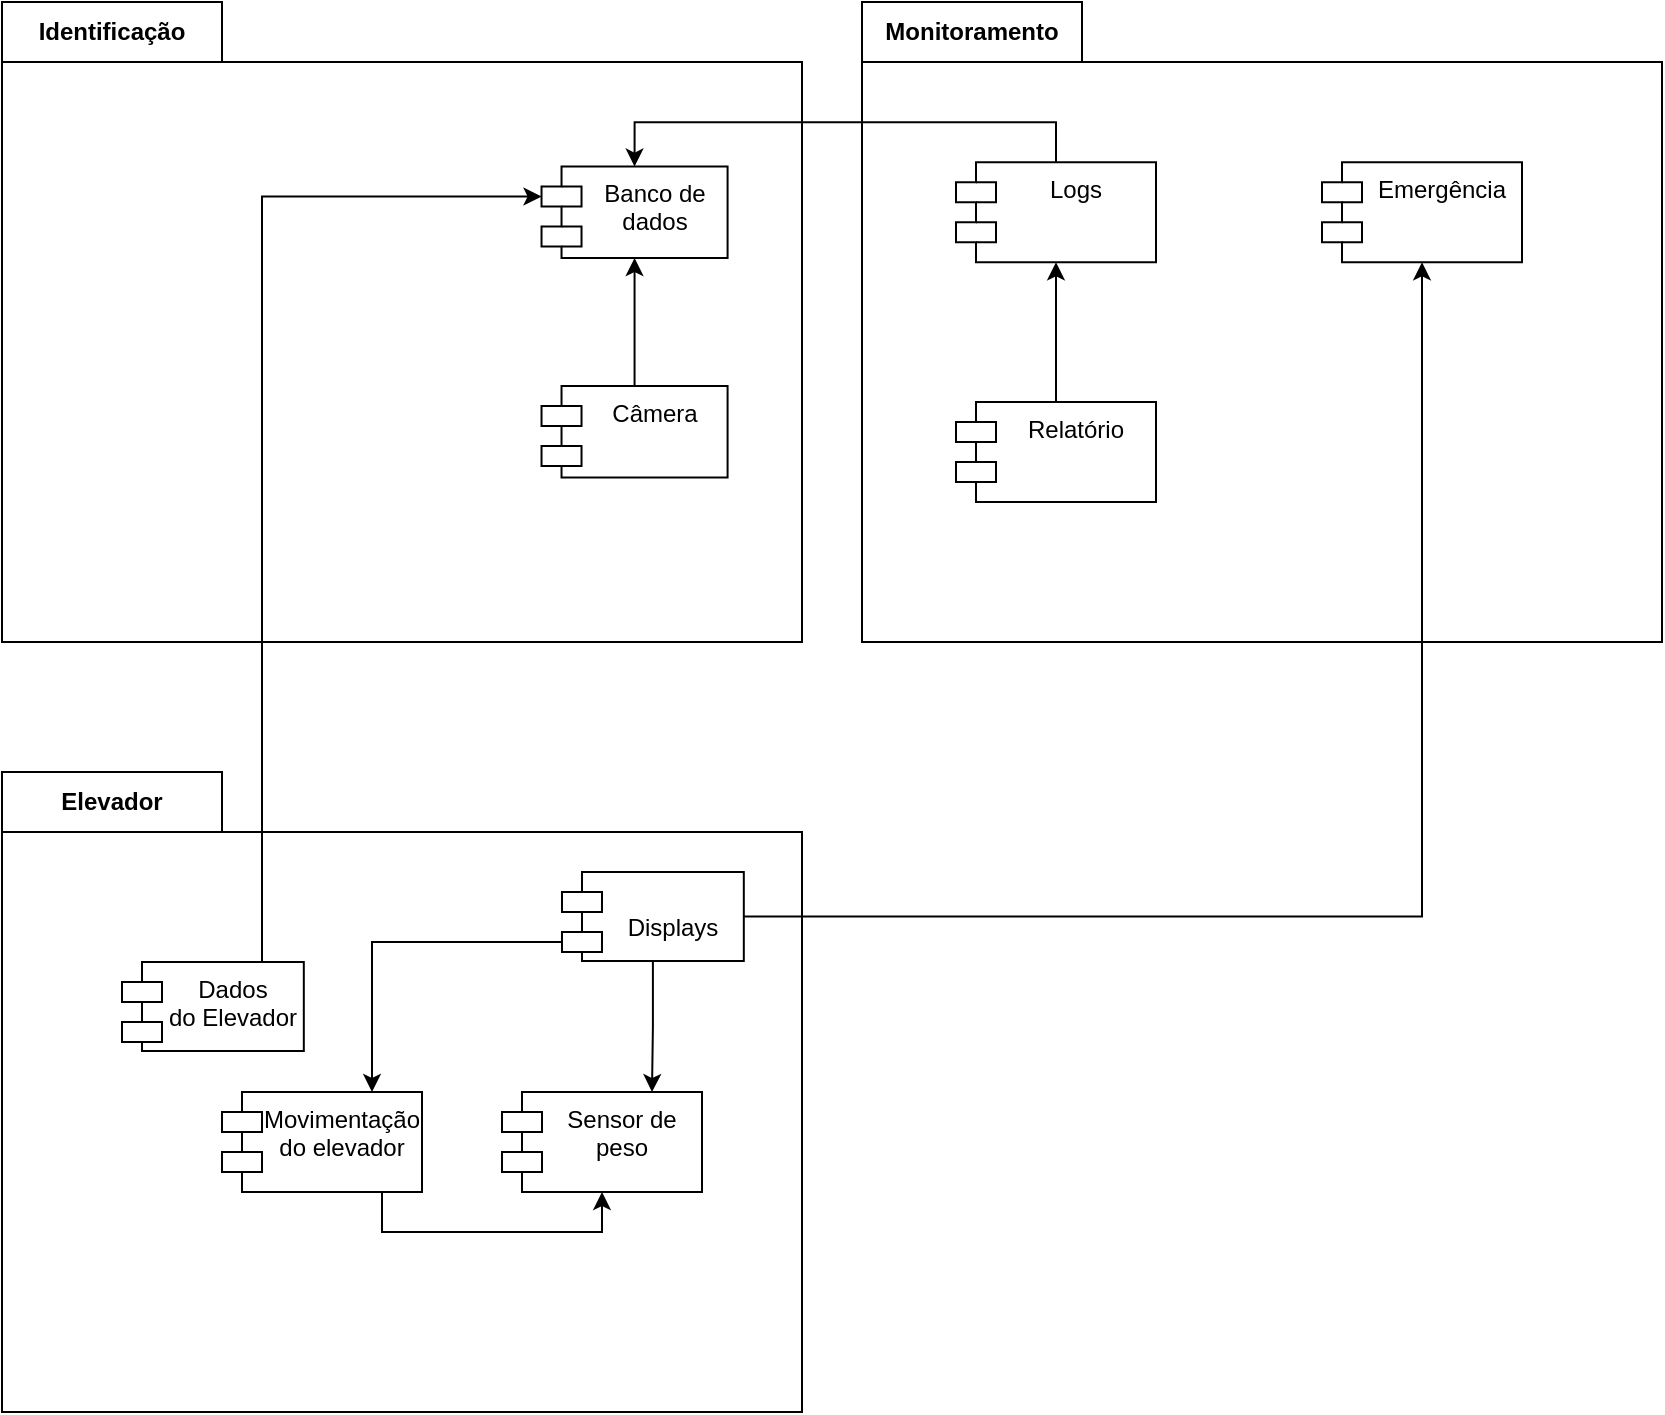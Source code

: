 <mxfile version="24.8.6">
  <diagram name="Página-1" id="FHiOSyVnx9FAIHgNM3ca">
    <mxGraphModel dx="1799" dy="980" grid="1" gridSize="10" guides="1" tooltips="1" connect="1" arrows="1" fold="1" page="1" pageScale="1" pageWidth="827" pageHeight="1169" math="0" shadow="0">
      <root>
        <mxCell id="0" />
        <mxCell id="1" parent="0" />
        <mxCell id="EbvJ-96JcwegO4NqS4-w-2" value="Identificação" style="shape=folder;fontStyle=1;tabWidth=110;tabHeight=30;tabPosition=left;html=1;boundedLbl=1;labelInHeader=1;container=1;collapsible=0;whiteSpace=wrap;" vertex="1" parent="1">
          <mxGeometry x="120" y="40" width="400" height="320" as="geometry" />
        </mxCell>
        <mxCell id="EbvJ-96JcwegO4NqS4-w-3" value="" style="html=1;strokeColor=none;resizeWidth=1;resizeHeight=1;fillColor=none;part=1;connectable=0;allowArrows=0;deletable=0;whiteSpace=wrap;" vertex="1" parent="EbvJ-96JcwegO4NqS4-w-2">
          <mxGeometry width="400" height="224.0" relative="1" as="geometry">
            <mxPoint y="30" as="offset" />
          </mxGeometry>
        </mxCell>
        <mxCell id="EbvJ-96JcwegO4NqS4-w-7" value="Banco de dados" style="shape=module;align=left;spacingLeft=20;align=center;verticalAlign=top;whiteSpace=wrap;html=1;" vertex="1" parent="EbvJ-96JcwegO4NqS4-w-2">
          <mxGeometry x="269.767" y="82.286" width="93.023" height="45.714" as="geometry" />
        </mxCell>
        <mxCell id="EbvJ-96JcwegO4NqS4-w-9" style="edgeStyle=orthogonalEdgeStyle;rounded=0;orthogonalLoop=1;jettySize=auto;html=1;entryX=0.5;entryY=1;entryDx=0;entryDy=0;" edge="1" parent="EbvJ-96JcwegO4NqS4-w-2" source="EbvJ-96JcwegO4NqS4-w-8" target="EbvJ-96JcwegO4NqS4-w-7">
          <mxGeometry relative="1" as="geometry" />
        </mxCell>
        <mxCell id="EbvJ-96JcwegO4NqS4-w-8" value="Câmera" style="shape=module;align=left;spacingLeft=20;align=center;verticalAlign=top;whiteSpace=wrap;html=1;" vertex="1" parent="EbvJ-96JcwegO4NqS4-w-2">
          <mxGeometry x="269.767" y="192.0" width="93.023" height="45.714" as="geometry" />
        </mxCell>
        <mxCell id="EbvJ-96JcwegO4NqS4-w-5" value="Elevador" style="shape=folder;fontStyle=1;tabWidth=110;tabHeight=30;tabPosition=left;html=1;boundedLbl=1;labelInHeader=1;container=1;collapsible=0;whiteSpace=wrap;" vertex="1" parent="1">
          <mxGeometry x="120" y="425" width="400" height="320" as="geometry" />
        </mxCell>
        <mxCell id="EbvJ-96JcwegO4NqS4-w-6" value="" style="html=1;strokeColor=none;resizeWidth=1;resizeHeight=1;fillColor=none;part=1;connectable=0;allowArrows=0;deletable=0;whiteSpace=wrap;" vertex="1" parent="EbvJ-96JcwegO4NqS4-w-5">
          <mxGeometry width="400.0" height="224" relative="1" as="geometry">
            <mxPoint y="30" as="offset" />
          </mxGeometry>
        </mxCell>
        <mxCell id="EbvJ-96JcwegO4NqS4-w-37" style="edgeStyle=orthogonalEdgeStyle;rounded=0;orthogonalLoop=1;jettySize=auto;html=1;entryX=0.75;entryY=0;entryDx=0;entryDy=0;" edge="1" parent="EbvJ-96JcwegO4NqS4-w-5" source="EbvJ-96JcwegO4NqS4-w-10" target="EbvJ-96JcwegO4NqS4-w-25">
          <mxGeometry relative="1" as="geometry" />
        </mxCell>
        <mxCell id="EbvJ-96JcwegO4NqS4-w-40" style="edgeStyle=orthogonalEdgeStyle;rounded=0;orthogonalLoop=1;jettySize=auto;html=1;exitX=0;exitY=0;exitDx=0;exitDy=35;exitPerimeter=0;entryX=0.75;entryY=0;entryDx=0;entryDy=0;" edge="1" parent="EbvJ-96JcwegO4NqS4-w-5" source="EbvJ-96JcwegO4NqS4-w-10" target="EbvJ-96JcwegO4NqS4-w-30">
          <mxGeometry relative="1" as="geometry" />
        </mxCell>
        <mxCell id="EbvJ-96JcwegO4NqS4-w-10" value="&lt;div&gt;&lt;br&gt;&lt;/div&gt;Displays" style="shape=module;align=left;spacingLeft=20;align=center;verticalAlign=top;whiteSpace=wrap;html=1;" vertex="1" parent="EbvJ-96JcwegO4NqS4-w-5">
          <mxGeometry x="279.997" y="50.002" width="90.909" height="44.444" as="geometry" />
        </mxCell>
        <mxCell id="EbvJ-96JcwegO4NqS4-w-25" value="Sensor de peso" style="shape=module;align=left;spacingLeft=20;align=center;verticalAlign=top;whiteSpace=wrap;html=1;" vertex="1" parent="EbvJ-96JcwegO4NqS4-w-5">
          <mxGeometry x="250" y="160" width="100" height="50" as="geometry" />
        </mxCell>
        <mxCell id="EbvJ-96JcwegO4NqS4-w-38" style="edgeStyle=orthogonalEdgeStyle;rounded=0;orthogonalLoop=1;jettySize=auto;html=1;entryX=0.5;entryY=1;entryDx=0;entryDy=0;" edge="1" parent="EbvJ-96JcwegO4NqS4-w-5" source="EbvJ-96JcwegO4NqS4-w-30" target="EbvJ-96JcwegO4NqS4-w-25">
          <mxGeometry relative="1" as="geometry">
            <Array as="points">
              <mxPoint x="190" y="230" />
              <mxPoint x="300" y="230" />
            </Array>
          </mxGeometry>
        </mxCell>
        <mxCell id="EbvJ-96JcwegO4NqS4-w-30" value="Movimentação do elevador" style="shape=module;align=left;spacingLeft=20;align=center;verticalAlign=top;whiteSpace=wrap;html=1;" vertex="1" parent="EbvJ-96JcwegO4NqS4-w-5">
          <mxGeometry x="110" y="160" width="100" height="50" as="geometry" />
        </mxCell>
        <mxCell id="EbvJ-96JcwegO4NqS4-w-12" value="Dados&lt;div&gt;do Elevador&lt;/div&gt;" style="shape=module;align=left;spacingLeft=20;align=center;verticalAlign=top;whiteSpace=wrap;html=1;" vertex="1" parent="EbvJ-96JcwegO4NqS4-w-5">
          <mxGeometry x="59.998" y="95.002" width="90.909" height="44.444" as="geometry" />
        </mxCell>
        <mxCell id="EbvJ-96JcwegO4NqS4-w-16" value="Monitoramento" style="shape=folder;fontStyle=1;tabWidth=110;tabHeight=30;tabPosition=left;html=1;boundedLbl=1;labelInHeader=1;container=1;collapsible=0;whiteSpace=wrap;" vertex="1" parent="1">
          <mxGeometry x="550" y="40" width="400" height="320" as="geometry" />
        </mxCell>
        <mxCell id="EbvJ-96JcwegO4NqS4-w-17" value="" style="html=1;strokeColor=none;resizeWidth=1;resizeHeight=1;fillColor=none;part=1;connectable=0;allowArrows=0;deletable=0;whiteSpace=wrap;" vertex="1" parent="EbvJ-96JcwegO4NqS4-w-16">
          <mxGeometry width="400" height="224.0" relative="1" as="geometry">
            <mxPoint y="30" as="offset" />
          </mxGeometry>
        </mxCell>
        <mxCell id="EbvJ-96JcwegO4NqS4-w-21" value="Logs" style="shape=module;align=left;spacingLeft=20;align=center;verticalAlign=top;whiteSpace=wrap;html=1;" vertex="1" parent="EbvJ-96JcwegO4NqS4-w-16">
          <mxGeometry x="47" y="80.14" width="100" height="50" as="geometry" />
        </mxCell>
        <mxCell id="EbvJ-96JcwegO4NqS4-w-24" style="edgeStyle=orthogonalEdgeStyle;rounded=0;orthogonalLoop=1;jettySize=auto;html=1;exitX=0.5;exitY=0;exitDx=0;exitDy=0;entryX=0.5;entryY=1;entryDx=0;entryDy=0;" edge="1" parent="EbvJ-96JcwegO4NqS4-w-16" source="EbvJ-96JcwegO4NqS4-w-23" target="EbvJ-96JcwegO4NqS4-w-21">
          <mxGeometry relative="1" as="geometry" />
        </mxCell>
        <mxCell id="EbvJ-96JcwegO4NqS4-w-23" value="Relatório" style="shape=module;align=left;spacingLeft=20;align=center;verticalAlign=top;whiteSpace=wrap;html=1;" vertex="1" parent="EbvJ-96JcwegO4NqS4-w-16">
          <mxGeometry x="47" y="200" width="100" height="50" as="geometry" />
        </mxCell>
        <mxCell id="EbvJ-96JcwegO4NqS4-w-26" value="Emergência" style="shape=module;align=left;spacingLeft=20;align=center;verticalAlign=top;whiteSpace=wrap;html=1;" vertex="1" parent="EbvJ-96JcwegO4NqS4-w-16">
          <mxGeometry x="230" y="80.14" width="100" height="50" as="geometry" />
        </mxCell>
        <mxCell id="EbvJ-96JcwegO4NqS4-w-22" style="edgeStyle=orthogonalEdgeStyle;rounded=0;orthogonalLoop=1;jettySize=auto;html=1;exitX=0.5;exitY=0;exitDx=0;exitDy=0;entryX=0.5;entryY=0;entryDx=0;entryDy=0;" edge="1" parent="1" source="EbvJ-96JcwegO4NqS4-w-21" target="EbvJ-96JcwegO4NqS4-w-7">
          <mxGeometry relative="1" as="geometry" />
        </mxCell>
        <mxCell id="EbvJ-96JcwegO4NqS4-w-32" style="edgeStyle=orthogonalEdgeStyle;rounded=0;orthogonalLoop=1;jettySize=auto;html=1;entryX=0.5;entryY=1;entryDx=0;entryDy=0;exitX=1;exitY=0.5;exitDx=0;exitDy=0;" edge="1" parent="1" source="EbvJ-96JcwegO4NqS4-w-10" target="EbvJ-96JcwegO4NqS4-w-26">
          <mxGeometry relative="1" as="geometry">
            <Array as="points">
              <mxPoint x="830" y="497" />
            </Array>
          </mxGeometry>
        </mxCell>
        <mxCell id="EbvJ-96JcwegO4NqS4-w-33" style="edgeStyle=orthogonalEdgeStyle;rounded=0;orthogonalLoop=1;jettySize=auto;html=1;entryX=0;entryY=0;entryDx=0;entryDy=15;entryPerimeter=0;" edge="1" parent="1" source="EbvJ-96JcwegO4NqS4-w-12" target="EbvJ-96JcwegO4NqS4-w-7">
          <mxGeometry relative="1" as="geometry">
            <Array as="points">
              <mxPoint x="250" y="137" />
            </Array>
          </mxGeometry>
        </mxCell>
      </root>
    </mxGraphModel>
  </diagram>
</mxfile>
